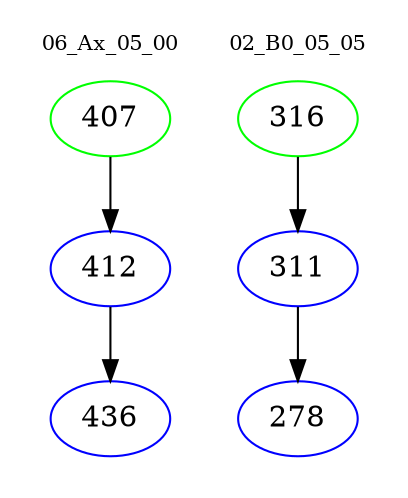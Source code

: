 digraph{
subgraph cluster_0 {
color = white
label = "06_Ax_05_00";
fontsize=10;
T0_407 [label="407", color="green"]
T0_407 -> T0_412 [color="black"]
T0_412 [label="412", color="blue"]
T0_412 -> T0_436 [color="black"]
T0_436 [label="436", color="blue"]
}
subgraph cluster_1 {
color = white
label = "02_B0_05_05";
fontsize=10;
T1_316 [label="316", color="green"]
T1_316 -> T1_311 [color="black"]
T1_311 [label="311", color="blue"]
T1_311 -> T1_278 [color="black"]
T1_278 [label="278", color="blue"]
}
}
